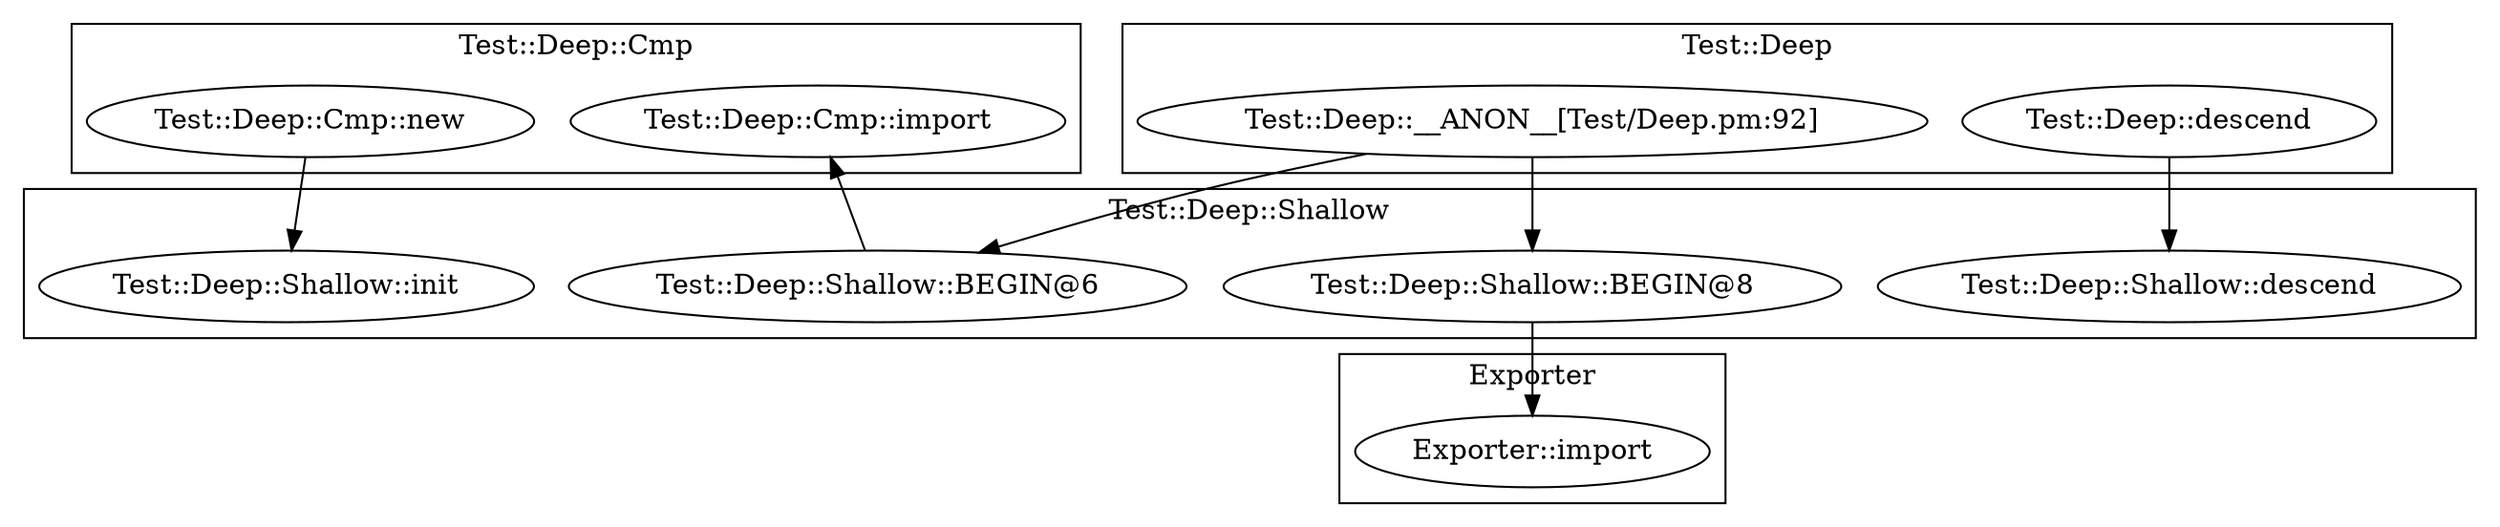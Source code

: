 digraph {
graph [overlap=false]
subgraph cluster_Test_Deep_Cmp {
	label="Test::Deep::Cmp";
	"Test::Deep::Cmp::import";
	"Test::Deep::Cmp::new";
}
subgraph cluster_Test_Deep {
	label="Test::Deep";
	"Test::Deep::descend";
	"Test::Deep::__ANON__[Test/Deep.pm:92]";
}
subgraph cluster_Exporter {
	label="Exporter";
	"Exporter::import";
}
subgraph cluster_Test_Deep_Shallow {
	label="Test::Deep::Shallow";
	"Test::Deep::Shallow::init";
	"Test::Deep::Shallow::BEGIN@8";
	"Test::Deep::Shallow::descend";
	"Test::Deep::Shallow::BEGIN@6";
}
"Test::Deep::Shallow::BEGIN@8" -> "Exporter::import";
"Test::Deep::Shallow::BEGIN@6" -> "Test::Deep::Cmp::import";
"Test::Deep::Cmp::new" -> "Test::Deep::Shallow::init";
"Test::Deep::descend" -> "Test::Deep::Shallow::descend";
"Test::Deep::__ANON__[Test/Deep.pm:92]" -> "Test::Deep::Shallow::BEGIN@8";
"Test::Deep::__ANON__[Test/Deep.pm:92]" -> "Test::Deep::Shallow::BEGIN@6";
}
